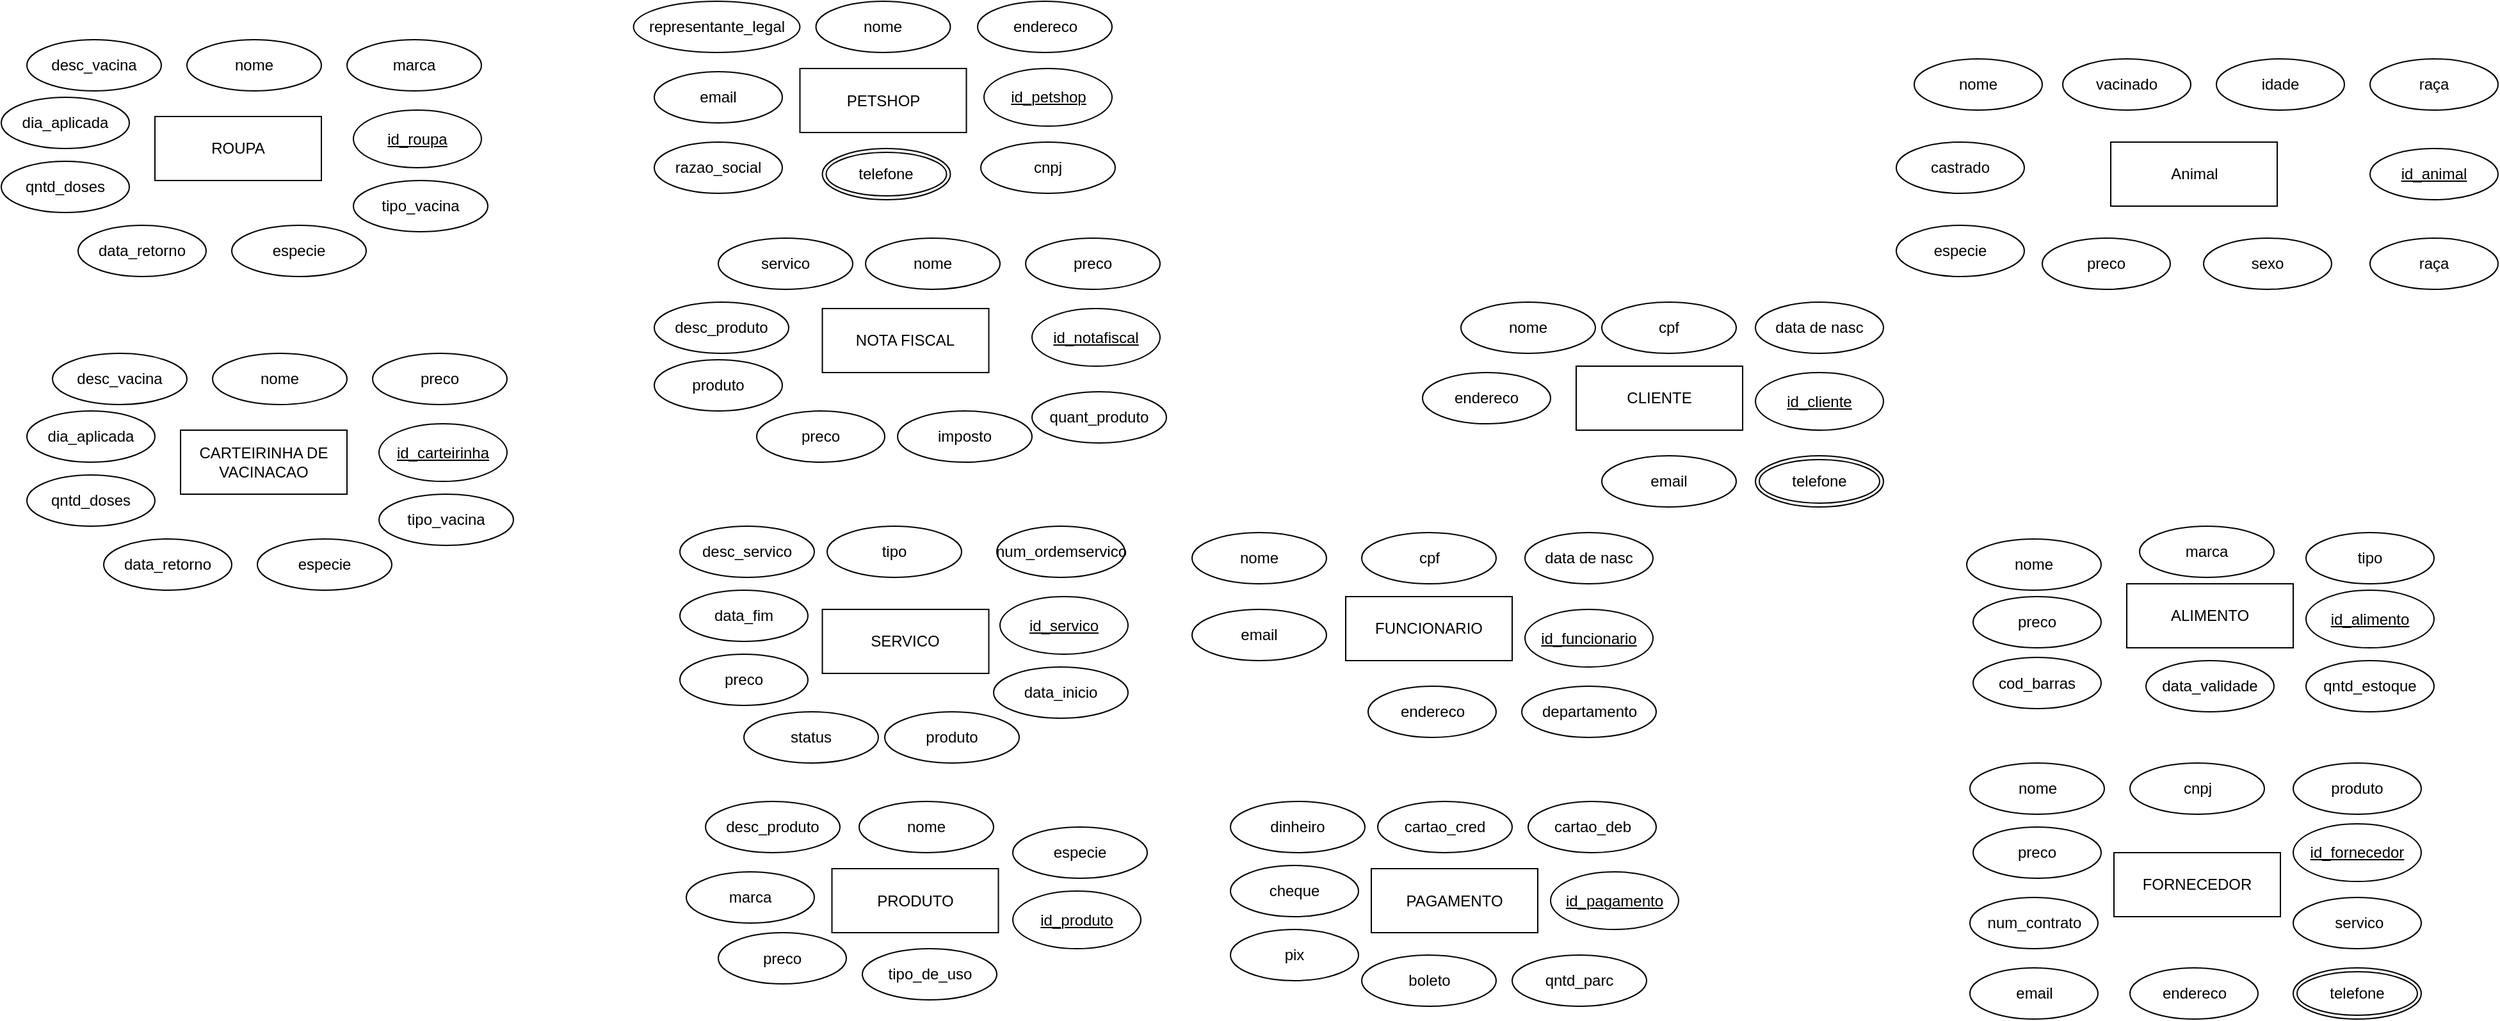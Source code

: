 <mxfile version="15.5.9" type="github">
  <diagram id="viteeTy0K1HjYWZJYcql" name="Petshop">
    <mxGraphModel dx="2101" dy="1418" grid="1" gridSize="10" guides="1" tooltips="1" connect="1" arrows="1" fold="1" page="1" pageScale="1" pageWidth="827" pageHeight="1169" math="0" shadow="0">
      <root>
        <mxCell id="0" />
        <mxCell id="1" parent="0" />
        <mxCell id="WP7a5tdKXRNmzQLdABPu-4" value="&lt;font style=&quot;vertical-align: inherit&quot;&gt;&lt;font style=&quot;vertical-align: inherit&quot;&gt;CLIENTE&lt;/font&gt;&lt;/font&gt;" style="whiteSpace=wrap;html=1;align=center;" vertex="1" parent="1">
          <mxGeometry x="100" y="90" width="130" height="50" as="geometry" />
        </mxCell>
        <mxCell id="WP7a5tdKXRNmzQLdABPu-5" value="&lt;font style=&quot;vertical-align: inherit&quot;&gt;&lt;font style=&quot;vertical-align: inherit&quot;&gt;id_cliente&lt;/font&gt;&lt;/font&gt;" style="ellipse;whiteSpace=wrap;html=1;align=center;fontStyle=4;" vertex="1" parent="1">
          <mxGeometry x="240" y="95" width="100" height="45" as="geometry" />
        </mxCell>
        <mxCell id="WP7a5tdKXRNmzQLdABPu-7" value="nome" style="ellipse;whiteSpace=wrap;html=1;align=center;" vertex="1" parent="1">
          <mxGeometry x="10" y="40" width="105" height="40" as="geometry" />
        </mxCell>
        <mxCell id="WP7a5tdKXRNmzQLdABPu-8" value="cpf" style="ellipse;whiteSpace=wrap;html=1;align=center;" vertex="1" parent="1">
          <mxGeometry x="120" y="40" width="105" height="40" as="geometry" />
        </mxCell>
        <mxCell id="WP7a5tdKXRNmzQLdABPu-10" value="data de nasc" style="ellipse;whiteSpace=wrap;html=1;align=center;" vertex="1" parent="1">
          <mxGeometry x="240" y="40" width="100" height="40" as="geometry" />
        </mxCell>
        <mxCell id="WP7a5tdKXRNmzQLdABPu-11" value="email" style="ellipse;whiteSpace=wrap;html=1;align=center;" vertex="1" parent="1">
          <mxGeometry x="120" y="160" width="105" height="40" as="geometry" />
        </mxCell>
        <mxCell id="WP7a5tdKXRNmzQLdABPu-13" value="telefone" style="ellipse;shape=doubleEllipse;margin=3;whiteSpace=wrap;html=1;align=center;" vertex="1" parent="1">
          <mxGeometry x="240" y="160" width="100" height="40" as="geometry" />
        </mxCell>
        <mxCell id="WP7a5tdKXRNmzQLdABPu-15" value="&lt;font style=&quot;vertical-align: inherit&quot;&gt;&lt;font style=&quot;vertical-align: inherit&quot;&gt;Animal&lt;/font&gt;&lt;/font&gt;" style="whiteSpace=wrap;html=1;align=center;" vertex="1" parent="1">
          <mxGeometry x="517.5" y="-85" width="130" height="50" as="geometry" />
        </mxCell>
        <mxCell id="WP7a5tdKXRNmzQLdABPu-16" value="&lt;font style=&quot;vertical-align: inherit&quot;&gt;&lt;font style=&quot;vertical-align: inherit&quot;&gt;id_animal&lt;/font&gt;&lt;/font&gt;" style="ellipse;whiteSpace=wrap;html=1;align=center;fontStyle=4;" vertex="1" parent="1">
          <mxGeometry x="720" y="-80" width="100" height="40" as="geometry" />
        </mxCell>
        <mxCell id="WP7a5tdKXRNmzQLdABPu-20" value="nome" style="ellipse;whiteSpace=wrap;html=1;align=center;" vertex="1" parent="1">
          <mxGeometry x="364" y="-150" width="100" height="40" as="geometry" />
        </mxCell>
        <mxCell id="WP7a5tdKXRNmzQLdABPu-22" value="idade" style="ellipse;whiteSpace=wrap;html=1;align=center;" vertex="1" parent="1">
          <mxGeometry x="600" y="-150" width="100" height="40" as="geometry" />
        </mxCell>
        <mxCell id="WP7a5tdKXRNmzQLdABPu-33" value="raça" style="ellipse;whiteSpace=wrap;html=1;align=center;" vertex="1" parent="1">
          <mxGeometry x="720" y="-150" width="100" height="40" as="geometry" />
        </mxCell>
        <mxCell id="WP7a5tdKXRNmzQLdABPu-37" value="especie" style="ellipse;whiteSpace=wrap;html=1;align=center;" vertex="1" parent="1">
          <mxGeometry x="350" y="-20" width="100" height="40" as="geometry" />
        </mxCell>
        <mxCell id="WP7a5tdKXRNmzQLdABPu-38" value="sexo" style="ellipse;whiteSpace=wrap;html=1;align=center;" vertex="1" parent="1">
          <mxGeometry x="590" y="-10" width="100" height="40" as="geometry" />
        </mxCell>
        <mxCell id="WP7a5tdKXRNmzQLdABPu-39" value="raça" style="ellipse;whiteSpace=wrap;html=1;align=center;" vertex="1" parent="1">
          <mxGeometry x="720" y="-10" width="100" height="40" as="geometry" />
        </mxCell>
        <mxCell id="WP7a5tdKXRNmzQLdABPu-40" value="ALIMENTO" style="whiteSpace=wrap;html=1;align=center;" vertex="1" parent="1">
          <mxGeometry x="530" y="260" width="130" height="50" as="geometry" />
        </mxCell>
        <mxCell id="WP7a5tdKXRNmzQLdABPu-41" value="&lt;font style=&quot;vertical-align: inherit&quot;&gt;&lt;font style=&quot;vertical-align: inherit&quot;&gt;FUNCIONARIO&lt;/font&gt;&lt;/font&gt;" style="whiteSpace=wrap;html=1;align=center;" vertex="1" parent="1">
          <mxGeometry x="-80" y="270" width="130" height="50" as="geometry" />
        </mxCell>
        <mxCell id="WP7a5tdKXRNmzQLdABPu-47" value="id_funcionario" style="ellipse;whiteSpace=wrap;html=1;align=center;fontStyle=4;" vertex="1" parent="1">
          <mxGeometry x="60" y="280" width="100" height="45" as="geometry" />
        </mxCell>
        <mxCell id="WP7a5tdKXRNmzQLdABPu-48" value="nome" style="ellipse;whiteSpace=wrap;html=1;align=center;" vertex="1" parent="1">
          <mxGeometry x="-200" y="220" width="105" height="40" as="geometry" />
        </mxCell>
        <mxCell id="WP7a5tdKXRNmzQLdABPu-49" value="cpf" style="ellipse;whiteSpace=wrap;html=1;align=center;" vertex="1" parent="1">
          <mxGeometry x="-67.5" y="220" width="105" height="40" as="geometry" />
        </mxCell>
        <mxCell id="WP7a5tdKXRNmzQLdABPu-50" value="data de nasc" style="ellipse;whiteSpace=wrap;html=1;align=center;" vertex="1" parent="1">
          <mxGeometry x="60" y="220" width="100" height="40" as="geometry" />
        </mxCell>
        <mxCell id="WP7a5tdKXRNmzQLdABPu-51" value="departamento" style="ellipse;whiteSpace=wrap;html=1;align=center;" vertex="1" parent="1">
          <mxGeometry x="57.5" y="340" width="105" height="40" as="geometry" />
        </mxCell>
        <mxCell id="WP7a5tdKXRNmzQLdABPu-52" value="email" style="ellipse;whiteSpace=wrap;html=1;align=center;" vertex="1" parent="1">
          <mxGeometry x="-200" y="280" width="105" height="40" as="geometry" />
        </mxCell>
        <mxCell id="WP7a5tdKXRNmzQLdABPu-58" value="endereco" style="ellipse;whiteSpace=wrap;html=1;align=center;" vertex="1" parent="1">
          <mxGeometry x="-62.5" y="340" width="100" height="40" as="geometry" />
        </mxCell>
        <mxCell id="WP7a5tdKXRNmzQLdABPu-59" value="endereco" style="ellipse;whiteSpace=wrap;html=1;align=center;" vertex="1" parent="1">
          <mxGeometry x="-20" y="95" width="100" height="40" as="geometry" />
        </mxCell>
        <mxCell id="WP7a5tdKXRNmzQLdABPu-64" value="id_alimento" style="ellipse;whiteSpace=wrap;html=1;align=center;fontStyle=4;" vertex="1" parent="1">
          <mxGeometry x="670" y="265" width="100" height="45" as="geometry" />
        </mxCell>
        <mxCell id="WP7a5tdKXRNmzQLdABPu-65" value="nome" style="ellipse;whiteSpace=wrap;html=1;align=center;" vertex="1" parent="1">
          <mxGeometry x="405" y="225" width="105" height="40" as="geometry" />
        </mxCell>
        <mxCell id="WP7a5tdKXRNmzQLdABPu-66" value="marca" style="ellipse;whiteSpace=wrap;html=1;align=center;" vertex="1" parent="1">
          <mxGeometry x="540" y="215" width="105" height="40" as="geometry" />
        </mxCell>
        <mxCell id="WP7a5tdKXRNmzQLdABPu-67" value="tipo" style="ellipse;whiteSpace=wrap;html=1;align=center;" vertex="1" parent="1">
          <mxGeometry x="670" y="220" width="100" height="40" as="geometry" />
        </mxCell>
        <mxCell id="WP7a5tdKXRNmzQLdABPu-72" value="preco" style="ellipse;whiteSpace=wrap;html=1;align=center;" vertex="1" parent="1">
          <mxGeometry x="410" y="270" width="100" height="40" as="geometry" />
        </mxCell>
        <mxCell id="WP7a5tdKXRNmzQLdABPu-73" value="cod_barras" style="ellipse;whiteSpace=wrap;html=1;align=center;" vertex="1" parent="1">
          <mxGeometry x="410" y="317.5" width="100" height="40" as="geometry" />
        </mxCell>
        <mxCell id="WP7a5tdKXRNmzQLdABPu-74" style="edgeStyle=orthogonalEdgeStyle;rounded=0;orthogonalLoop=1;jettySize=auto;html=1;exitX=0.5;exitY=1;exitDx=0;exitDy=0;" edge="1" parent="1" source="WP7a5tdKXRNmzQLdABPu-67" target="WP7a5tdKXRNmzQLdABPu-67">
          <mxGeometry relative="1" as="geometry" />
        </mxCell>
        <mxCell id="WP7a5tdKXRNmzQLdABPu-89" value="PAGAMENTO" style="whiteSpace=wrap;html=1;align=center;" vertex="1" parent="1">
          <mxGeometry x="-60" y="482.5" width="130" height="50" as="geometry" />
        </mxCell>
        <mxCell id="WP7a5tdKXRNmzQLdABPu-90" value="id_pagamento" style="ellipse;whiteSpace=wrap;html=1;align=center;fontStyle=4;" vertex="1" parent="1">
          <mxGeometry x="80" y="485" width="100" height="45" as="geometry" />
        </mxCell>
        <mxCell id="WP7a5tdKXRNmzQLdABPu-91" value="dinheiro" style="ellipse;whiteSpace=wrap;html=1;align=center;" vertex="1" parent="1">
          <mxGeometry x="-170" y="430" width="105" height="40" as="geometry" />
        </mxCell>
        <mxCell id="WP7a5tdKXRNmzQLdABPu-92" value="cartao_cred" style="ellipse;whiteSpace=wrap;html=1;align=center;" vertex="1" parent="1">
          <mxGeometry x="-55" y="430" width="105" height="40" as="geometry" />
        </mxCell>
        <mxCell id="WP7a5tdKXRNmzQLdABPu-93" value="cartao_deb" style="ellipse;whiteSpace=wrap;html=1;align=center;" vertex="1" parent="1">
          <mxGeometry x="62.5" y="430" width="100" height="40" as="geometry" />
        </mxCell>
        <mxCell id="WP7a5tdKXRNmzQLdABPu-94" value="cheque" style="ellipse;whiteSpace=wrap;html=1;align=center;" vertex="1" parent="1">
          <mxGeometry x="-170" y="480" width="100" height="40" as="geometry" />
        </mxCell>
        <mxCell id="WP7a5tdKXRNmzQLdABPu-95" value="pix" style="ellipse;whiteSpace=wrap;html=1;align=center;" vertex="1" parent="1">
          <mxGeometry x="-170" y="530" width="100" height="40" as="geometry" />
        </mxCell>
        <mxCell id="WP7a5tdKXRNmzQLdABPu-97" value="data_validade" style="ellipse;whiteSpace=wrap;html=1;align=center;" vertex="1" parent="1">
          <mxGeometry x="545" y="320" width="100" height="40" as="geometry" />
        </mxCell>
        <mxCell id="WP7a5tdKXRNmzQLdABPu-98" value="qntd_estoque" style="ellipse;whiteSpace=wrap;html=1;align=center;" vertex="1" parent="1">
          <mxGeometry x="670" y="320" width="100" height="40" as="geometry" />
        </mxCell>
        <mxCell id="WP7a5tdKXRNmzQLdABPu-99" value="boleto" style="ellipse;whiteSpace=wrap;html=1;align=center;" vertex="1" parent="1">
          <mxGeometry x="-67.5" y="550" width="105" height="40" as="geometry" />
        </mxCell>
        <mxCell id="WP7a5tdKXRNmzQLdABPu-102" value="qntd_parc" style="ellipse;whiteSpace=wrap;html=1;align=center;" vertex="1" parent="1">
          <mxGeometry x="50" y="550" width="105" height="40" as="geometry" />
        </mxCell>
        <mxCell id="WP7a5tdKXRNmzQLdABPu-119" value="FORNECEDOR" style="whiteSpace=wrap;html=1;align=center;" vertex="1" parent="1">
          <mxGeometry x="520" y="470" width="130" height="50" as="geometry" />
        </mxCell>
        <mxCell id="WP7a5tdKXRNmzQLdABPu-120" value="id_fornecedor" style="ellipse;whiteSpace=wrap;html=1;align=center;fontStyle=4;" vertex="1" parent="1">
          <mxGeometry x="660" y="447.5" width="100" height="45" as="geometry" />
        </mxCell>
        <mxCell id="WP7a5tdKXRNmzQLdABPu-121" value="nome" style="ellipse;whiteSpace=wrap;html=1;align=center;" vertex="1" parent="1">
          <mxGeometry x="407.5" y="400" width="105" height="40" as="geometry" />
        </mxCell>
        <mxCell id="WP7a5tdKXRNmzQLdABPu-122" value="cnpj" style="ellipse;whiteSpace=wrap;html=1;align=center;" vertex="1" parent="1">
          <mxGeometry x="532.5" y="400" width="105" height="40" as="geometry" />
        </mxCell>
        <mxCell id="WP7a5tdKXRNmzQLdABPu-123" value="produto" style="ellipse;whiteSpace=wrap;html=1;align=center;" vertex="1" parent="1">
          <mxGeometry x="660" y="400" width="100" height="40" as="geometry" />
        </mxCell>
        <mxCell id="WP7a5tdKXRNmzQLdABPu-124" value="preco" style="ellipse;whiteSpace=wrap;html=1;align=center;" vertex="1" parent="1">
          <mxGeometry x="410" y="450" width="100" height="40" as="geometry" />
        </mxCell>
        <mxCell id="WP7a5tdKXRNmzQLdABPu-125" value="num_contrato" style="ellipse;whiteSpace=wrap;html=1;align=center;" vertex="1" parent="1">
          <mxGeometry x="407.5" y="505" width="100" height="40" as="geometry" />
        </mxCell>
        <mxCell id="WP7a5tdKXRNmzQLdABPu-126" style="edgeStyle=orthogonalEdgeStyle;rounded=0;orthogonalLoop=1;jettySize=auto;html=1;exitX=0.5;exitY=1;exitDx=0;exitDy=0;" edge="1" parent="1" source="WP7a5tdKXRNmzQLdABPu-123" target="WP7a5tdKXRNmzQLdABPu-123">
          <mxGeometry relative="1" as="geometry" />
        </mxCell>
        <mxCell id="WP7a5tdKXRNmzQLdABPu-127" value="&amp;nbsp;servico" style="ellipse;whiteSpace=wrap;html=1;align=center;" vertex="1" parent="1">
          <mxGeometry x="660" y="505" width="100" height="40" as="geometry" />
        </mxCell>
        <mxCell id="WP7a5tdKXRNmzQLdABPu-129" value="telefone" style="ellipse;shape=doubleEllipse;margin=3;whiteSpace=wrap;html=1;align=center;" vertex="1" parent="1">
          <mxGeometry x="660" y="560" width="100" height="40" as="geometry" />
        </mxCell>
        <mxCell id="WP7a5tdKXRNmzQLdABPu-130" value="email" style="ellipse;whiteSpace=wrap;html=1;align=center;" vertex="1" parent="1">
          <mxGeometry x="407.5" y="560" width="100" height="40" as="geometry" />
        </mxCell>
        <mxCell id="WP7a5tdKXRNmzQLdABPu-132" value="endereco" style="ellipse;whiteSpace=wrap;html=1;align=center;" vertex="1" parent="1">
          <mxGeometry x="532.5" y="560" width="100" height="40" as="geometry" />
        </mxCell>
        <mxCell id="WP7a5tdKXRNmzQLdABPu-133" value="SERVICO" style="whiteSpace=wrap;html=1;align=center;" vertex="1" parent="1">
          <mxGeometry x="-488.75" y="280" width="130" height="50" as="geometry" />
        </mxCell>
        <mxCell id="WP7a5tdKXRNmzQLdABPu-134" value="id_servico" style="ellipse;whiteSpace=wrap;html=1;align=center;fontStyle=4;" vertex="1" parent="1">
          <mxGeometry x="-350" y="270" width="100" height="45" as="geometry" />
        </mxCell>
        <mxCell id="WP7a5tdKXRNmzQLdABPu-135" value="desc_servico" style="ellipse;whiteSpace=wrap;html=1;align=center;" vertex="1" parent="1">
          <mxGeometry x="-600" y="215" width="105" height="40" as="geometry" />
        </mxCell>
        <mxCell id="WP7a5tdKXRNmzQLdABPu-136" value="tipo" style="ellipse;whiteSpace=wrap;html=1;align=center;" vertex="1" parent="1">
          <mxGeometry x="-485" y="215" width="105" height="40" as="geometry" />
        </mxCell>
        <mxCell id="WP7a5tdKXRNmzQLdABPu-137" value="num_ordemservico" style="ellipse;whiteSpace=wrap;html=1;align=center;" vertex="1" parent="1">
          <mxGeometry x="-352.5" y="215" width="100" height="40" as="geometry" />
        </mxCell>
        <mxCell id="WP7a5tdKXRNmzQLdABPu-138" value="data_fim" style="ellipse;whiteSpace=wrap;html=1;align=center;" vertex="1" parent="1">
          <mxGeometry x="-600" y="265" width="100" height="40" as="geometry" />
        </mxCell>
        <mxCell id="WP7a5tdKXRNmzQLdABPu-139" value="preco" style="ellipse;whiteSpace=wrap;html=1;align=center;" vertex="1" parent="1">
          <mxGeometry x="-600" y="315" width="100" height="40" as="geometry" />
        </mxCell>
        <mxCell id="WP7a5tdKXRNmzQLdABPu-140" value="status" style="ellipse;whiteSpace=wrap;html=1;align=center;" vertex="1" parent="1">
          <mxGeometry x="-550" y="360" width="105" height="40" as="geometry" />
        </mxCell>
        <mxCell id="WP7a5tdKXRNmzQLdABPu-141" value="data_inicio" style="ellipse;whiteSpace=wrap;html=1;align=center;" vertex="1" parent="1">
          <mxGeometry x="-355" y="325" width="105" height="40" as="geometry" />
        </mxCell>
        <mxCell id="WP7a5tdKXRNmzQLdABPu-142" value="PRODUTO" style="whiteSpace=wrap;html=1;align=center;" vertex="1" parent="1">
          <mxGeometry x="-481.25" y="482.5" width="130" height="50" as="geometry" />
        </mxCell>
        <mxCell id="WP7a5tdKXRNmzQLdABPu-143" value="desc_produto" style="ellipse;whiteSpace=wrap;html=1;align=center;" vertex="1" parent="1">
          <mxGeometry x="-580" y="430" width="105" height="40" as="geometry" />
        </mxCell>
        <mxCell id="WP7a5tdKXRNmzQLdABPu-144" value="nome" style="ellipse;whiteSpace=wrap;html=1;align=center;" vertex="1" parent="1">
          <mxGeometry x="-460" y="430" width="105" height="40" as="geometry" />
        </mxCell>
        <mxCell id="WP7a5tdKXRNmzQLdABPu-146" value="marca" style="ellipse;whiteSpace=wrap;html=1;align=center;" vertex="1" parent="1">
          <mxGeometry x="-595" y="485" width="100" height="40" as="geometry" />
        </mxCell>
        <mxCell id="WP7a5tdKXRNmzQLdABPu-147" value="preco" style="ellipse;whiteSpace=wrap;html=1;align=center;" vertex="1" parent="1">
          <mxGeometry x="-570" y="532.5" width="100" height="40" as="geometry" />
        </mxCell>
        <mxCell id="WP7a5tdKXRNmzQLdABPu-148" value="especie" style="ellipse;whiteSpace=wrap;html=1;align=center;" vertex="1" parent="1">
          <mxGeometry x="-340" y="450" width="105" height="40" as="geometry" />
        </mxCell>
        <mxCell id="WP7a5tdKXRNmzQLdABPu-149" value="tipo_de_uso" style="ellipse;whiteSpace=wrap;html=1;align=center;" vertex="1" parent="1">
          <mxGeometry x="-457.5" y="545" width="105" height="40" as="geometry" />
        </mxCell>
        <mxCell id="WP7a5tdKXRNmzQLdABPu-150" value="id_produto" style="ellipse;whiteSpace=wrap;html=1;align=center;fontStyle=4;" vertex="1" parent="1">
          <mxGeometry x="-340" y="500" width="100" height="45" as="geometry" />
        </mxCell>
        <mxCell id="WP7a5tdKXRNmzQLdABPu-151" value="castrado" style="ellipse;whiteSpace=wrap;html=1;align=center;" vertex="1" parent="1">
          <mxGeometry x="350" y="-85" width="100" height="40" as="geometry" />
        </mxCell>
        <mxCell id="WP7a5tdKXRNmzQLdABPu-152" value="vacinado" style="ellipse;whiteSpace=wrap;html=1;align=center;" vertex="1" parent="1">
          <mxGeometry x="480" y="-150" width="100" height="40" as="geometry" />
        </mxCell>
        <mxCell id="WP7a5tdKXRNmzQLdABPu-153" value="preco" style="ellipse;whiteSpace=wrap;html=1;align=center;" vertex="1" parent="1">
          <mxGeometry x="464" y="-10" width="100" height="40" as="geometry" />
        </mxCell>
        <mxCell id="WP7a5tdKXRNmzQLdABPu-155" value="produto" style="ellipse;whiteSpace=wrap;html=1;align=center;" vertex="1" parent="1">
          <mxGeometry x="-440" y="360" width="105" height="40" as="geometry" />
        </mxCell>
        <mxCell id="WP7a5tdKXRNmzQLdABPu-181" value="NOTA FISCAL" style="whiteSpace=wrap;html=1;align=center;" vertex="1" parent="1">
          <mxGeometry x="-488.75" y="45" width="130" height="50" as="geometry" />
        </mxCell>
        <mxCell id="WP7a5tdKXRNmzQLdABPu-182" value="desc_produto" style="ellipse;whiteSpace=wrap;html=1;align=center;" vertex="1" parent="1">
          <mxGeometry x="-620" y="40" width="105" height="40" as="geometry" />
        </mxCell>
        <mxCell id="WP7a5tdKXRNmzQLdABPu-183" value="nome" style="ellipse;whiteSpace=wrap;html=1;align=center;" vertex="1" parent="1">
          <mxGeometry x="-455" y="-10" width="105" height="40" as="geometry" />
        </mxCell>
        <mxCell id="WP7a5tdKXRNmzQLdABPu-184" value="produto" style="ellipse;whiteSpace=wrap;html=1;align=center;" vertex="1" parent="1">
          <mxGeometry x="-620" y="85" width="100" height="40" as="geometry" />
        </mxCell>
        <mxCell id="WP7a5tdKXRNmzQLdABPu-185" value="preco" style="ellipse;whiteSpace=wrap;html=1;align=center;" vertex="1" parent="1">
          <mxGeometry x="-540" y="125" width="100" height="40" as="geometry" />
        </mxCell>
        <mxCell id="WP7a5tdKXRNmzQLdABPu-186" value="preco" style="ellipse;whiteSpace=wrap;html=1;align=center;" vertex="1" parent="1">
          <mxGeometry x="-330" y="-10" width="105" height="40" as="geometry" />
        </mxCell>
        <mxCell id="WP7a5tdKXRNmzQLdABPu-187" value="quant_produto" style="ellipse;whiteSpace=wrap;html=1;align=center;" vertex="1" parent="1">
          <mxGeometry x="-325" y="110" width="105" height="40" as="geometry" />
        </mxCell>
        <mxCell id="WP7a5tdKXRNmzQLdABPu-188" value="id_notafiscal" style="ellipse;whiteSpace=wrap;html=1;align=center;fontStyle=4;" vertex="1" parent="1">
          <mxGeometry x="-325" y="45" width="100" height="45" as="geometry" />
        </mxCell>
        <mxCell id="WP7a5tdKXRNmzQLdABPu-189" value="PETSHOP" style="whiteSpace=wrap;html=1;align=center;" vertex="1" parent="1">
          <mxGeometry x="-506.25" y="-142.5" width="130" height="50" as="geometry" />
        </mxCell>
        <mxCell id="WP7a5tdKXRNmzQLdABPu-190" value="representante_legal" style="ellipse;whiteSpace=wrap;html=1;align=center;" vertex="1" parent="1">
          <mxGeometry x="-636.25" y="-195" width="130" height="40" as="geometry" />
        </mxCell>
        <mxCell id="WP7a5tdKXRNmzQLdABPu-191" value="nome" style="ellipse;whiteSpace=wrap;html=1;align=center;" vertex="1" parent="1">
          <mxGeometry x="-493.75" y="-195" width="105" height="40" as="geometry" />
        </mxCell>
        <mxCell id="WP7a5tdKXRNmzQLdABPu-192" value="email" style="ellipse;whiteSpace=wrap;html=1;align=center;" vertex="1" parent="1">
          <mxGeometry x="-620" y="-140" width="100" height="40" as="geometry" />
        </mxCell>
        <mxCell id="WP7a5tdKXRNmzQLdABPu-193" value="razao_social" style="ellipse;whiteSpace=wrap;html=1;align=center;" vertex="1" parent="1">
          <mxGeometry x="-620" y="-85" width="100" height="40" as="geometry" />
        </mxCell>
        <mxCell id="WP7a5tdKXRNmzQLdABPu-194" value="endereco" style="ellipse;whiteSpace=wrap;html=1;align=center;" vertex="1" parent="1">
          <mxGeometry x="-367.5" y="-195" width="105" height="40" as="geometry" />
        </mxCell>
        <mxCell id="WP7a5tdKXRNmzQLdABPu-195" value="cnpj" style="ellipse;whiteSpace=wrap;html=1;align=center;" vertex="1" parent="1">
          <mxGeometry x="-365" y="-85" width="105" height="40" as="geometry" />
        </mxCell>
        <mxCell id="WP7a5tdKXRNmzQLdABPu-196" value="id_petshop" style="ellipse;whiteSpace=wrap;html=1;align=center;fontStyle=4;" vertex="1" parent="1">
          <mxGeometry x="-362.5" y="-142.5" width="100" height="45" as="geometry" />
        </mxCell>
        <mxCell id="WP7a5tdKXRNmzQLdABPu-197" value="telefone" style="ellipse;shape=doubleEllipse;margin=3;whiteSpace=wrap;html=1;align=center;" vertex="1" parent="1">
          <mxGeometry x="-488.75" y="-80" width="100" height="40" as="geometry" />
        </mxCell>
        <mxCell id="WP7a5tdKXRNmzQLdABPu-198" value="imposto" style="ellipse;whiteSpace=wrap;html=1;align=center;" vertex="1" parent="1">
          <mxGeometry x="-430" y="125" width="105" height="40" as="geometry" />
        </mxCell>
        <mxCell id="WP7a5tdKXRNmzQLdABPu-199" value="servico" style="ellipse;whiteSpace=wrap;html=1;align=center;" vertex="1" parent="1">
          <mxGeometry x="-570" y="-10" width="105" height="40" as="geometry" />
        </mxCell>
        <mxCell id="WP7a5tdKXRNmzQLdABPu-230" value="CARTEIRINHA DE VACINACAO" style="whiteSpace=wrap;html=1;align=center;" vertex="1" parent="1">
          <mxGeometry x="-990" y="140" width="130" height="50" as="geometry" />
        </mxCell>
        <mxCell id="WP7a5tdKXRNmzQLdABPu-231" value="desc_vacina" style="ellipse;whiteSpace=wrap;html=1;align=center;" vertex="1" parent="1">
          <mxGeometry x="-1090" y="80" width="105" height="40" as="geometry" />
        </mxCell>
        <mxCell id="WP7a5tdKXRNmzQLdABPu-232" value="nome" style="ellipse;whiteSpace=wrap;html=1;align=center;" vertex="1" parent="1">
          <mxGeometry x="-965" y="80" width="105" height="40" as="geometry" />
        </mxCell>
        <mxCell id="WP7a5tdKXRNmzQLdABPu-234" value="dia_aplicada" style="ellipse;whiteSpace=wrap;html=1;align=center;" vertex="1" parent="1">
          <mxGeometry x="-1110" y="125" width="100" height="40" as="geometry" />
        </mxCell>
        <mxCell id="WP7a5tdKXRNmzQLdABPu-235" value="preco" style="ellipse;whiteSpace=wrap;html=1;align=center;" vertex="1" parent="1">
          <mxGeometry x="-840" y="80" width="105" height="40" as="geometry" />
        </mxCell>
        <mxCell id="WP7a5tdKXRNmzQLdABPu-236" value="tipo_vacina" style="ellipse;whiteSpace=wrap;html=1;align=center;" vertex="1" parent="1">
          <mxGeometry x="-835" y="190" width="105" height="40" as="geometry" />
        </mxCell>
        <mxCell id="WP7a5tdKXRNmzQLdABPu-237" value="id_carteirinha" style="ellipse;whiteSpace=wrap;html=1;align=center;fontStyle=4;" vertex="1" parent="1">
          <mxGeometry x="-835" y="135" width="100" height="45" as="geometry" />
        </mxCell>
        <mxCell id="WP7a5tdKXRNmzQLdABPu-238" value="especie" style="ellipse;whiteSpace=wrap;html=1;align=center;" vertex="1" parent="1">
          <mxGeometry x="-930" y="225" width="105" height="40" as="geometry" />
        </mxCell>
        <mxCell id="WP7a5tdKXRNmzQLdABPu-241" value="qntd_doses" style="ellipse;whiteSpace=wrap;html=1;align=center;" vertex="1" parent="1">
          <mxGeometry x="-1110" y="175" width="100" height="40" as="geometry" />
        </mxCell>
        <mxCell id="WP7a5tdKXRNmzQLdABPu-242" value="data_retorno" style="ellipse;whiteSpace=wrap;html=1;align=center;" vertex="1" parent="1">
          <mxGeometry x="-1050" y="225" width="100" height="40" as="geometry" />
        </mxCell>
        <mxCell id="WP7a5tdKXRNmzQLdABPu-244" value="ROUPA" style="whiteSpace=wrap;html=1;align=center;" vertex="1" parent="1">
          <mxGeometry x="-1010" y="-105" width="130" height="50" as="geometry" />
        </mxCell>
        <mxCell id="WP7a5tdKXRNmzQLdABPu-245" value="desc_vacina" style="ellipse;whiteSpace=wrap;html=1;align=center;" vertex="1" parent="1">
          <mxGeometry x="-1110" y="-165" width="105" height="40" as="geometry" />
        </mxCell>
        <mxCell id="WP7a5tdKXRNmzQLdABPu-246" value="nome" style="ellipse;whiteSpace=wrap;html=1;align=center;" vertex="1" parent="1">
          <mxGeometry x="-985" y="-165" width="105" height="40" as="geometry" />
        </mxCell>
        <mxCell id="WP7a5tdKXRNmzQLdABPu-247" value="dia_aplicada" style="ellipse;whiteSpace=wrap;html=1;align=center;" vertex="1" parent="1">
          <mxGeometry x="-1130" y="-120" width="100" height="40" as="geometry" />
        </mxCell>
        <mxCell id="WP7a5tdKXRNmzQLdABPu-248" value="marca" style="ellipse;whiteSpace=wrap;html=1;align=center;" vertex="1" parent="1">
          <mxGeometry x="-860" y="-165" width="105" height="40" as="geometry" />
        </mxCell>
        <mxCell id="WP7a5tdKXRNmzQLdABPu-249" value="tipo_vacina" style="ellipse;whiteSpace=wrap;html=1;align=center;" vertex="1" parent="1">
          <mxGeometry x="-855" y="-55" width="105" height="40" as="geometry" />
        </mxCell>
        <mxCell id="WP7a5tdKXRNmzQLdABPu-250" value="id_roupa" style="ellipse;whiteSpace=wrap;html=1;align=center;fontStyle=4;" vertex="1" parent="1">
          <mxGeometry x="-855" y="-110" width="100" height="45" as="geometry" />
        </mxCell>
        <mxCell id="WP7a5tdKXRNmzQLdABPu-251" value="especie" style="ellipse;whiteSpace=wrap;html=1;align=center;" vertex="1" parent="1">
          <mxGeometry x="-950" y="-20" width="105" height="40" as="geometry" />
        </mxCell>
        <mxCell id="WP7a5tdKXRNmzQLdABPu-252" value="qntd_doses" style="ellipse;whiteSpace=wrap;html=1;align=center;" vertex="1" parent="1">
          <mxGeometry x="-1130" y="-70" width="100" height="40" as="geometry" />
        </mxCell>
        <mxCell id="WP7a5tdKXRNmzQLdABPu-253" value="data_retorno" style="ellipse;whiteSpace=wrap;html=1;align=center;" vertex="1" parent="1">
          <mxGeometry x="-1070" y="-20" width="100" height="40" as="geometry" />
        </mxCell>
      </root>
    </mxGraphModel>
  </diagram>
</mxfile>
